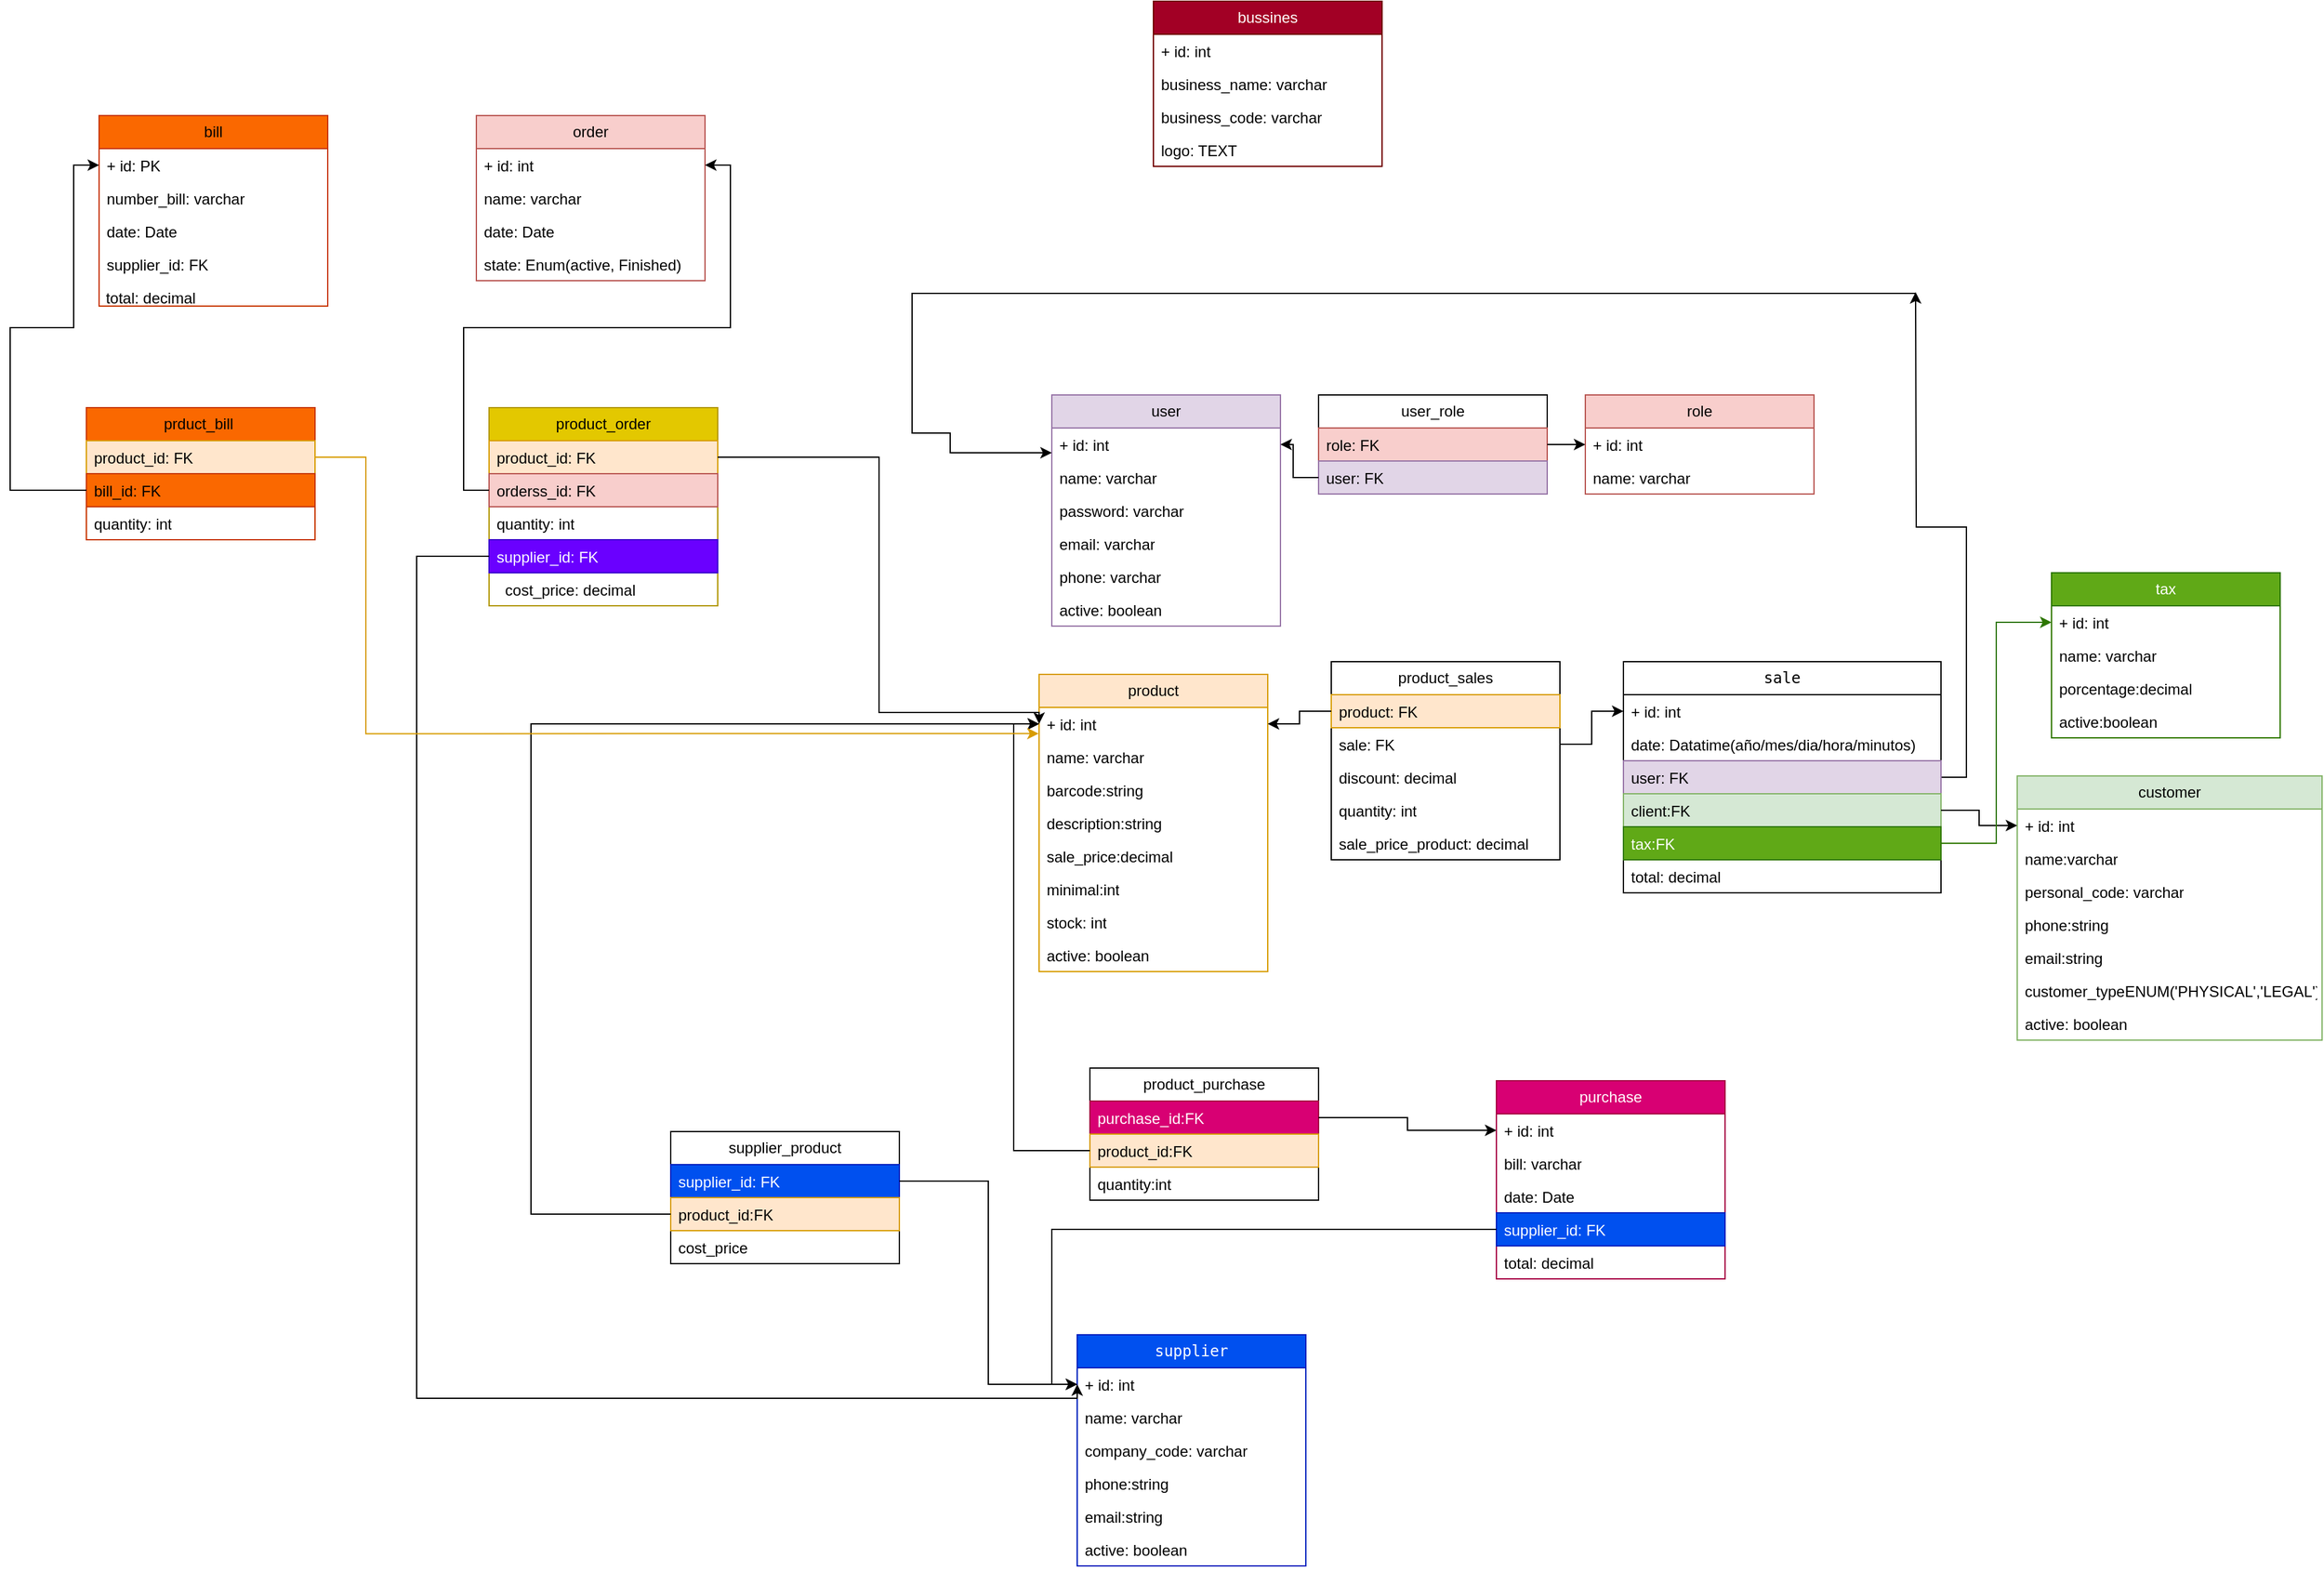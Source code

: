 <mxfile version="24.7.6">
  <diagram name="Página-1" id="RLH8cvVyCooCQdCHgPYj">
    <mxGraphModel dx="1697" dy="1590" grid="1" gridSize="10" guides="1" tooltips="1" connect="1" arrows="1" fold="1" page="1" pageScale="1" pageWidth="827" pageHeight="1169" math="0" shadow="0">
      <root>
        <mxCell id="0" />
        <mxCell id="1" parent="0" />
        <mxCell id="kxL5TpdzPQrsUaeQ99-A-4" value="user" style="swimlane;fontStyle=0;childLayout=stackLayout;horizontal=1;startSize=26;fillColor=#e1d5e7;horizontalStack=0;resizeParent=1;resizeParentMax=0;resizeLast=0;collapsible=1;marginBottom=0;whiteSpace=wrap;html=1;strokeColor=#9673a6;" parent="1" vertex="1">
          <mxGeometry x="40" y="90" width="180" height="182" as="geometry" />
        </mxCell>
        <mxCell id="kxL5TpdzPQrsUaeQ99-A-5" value="+ id: int" style="text;strokeColor=none;fillColor=none;align=left;verticalAlign=top;spacingLeft=4;spacingRight=4;overflow=hidden;rotatable=0;points=[[0,0.5],[1,0.5]];portConstraint=eastwest;whiteSpace=wrap;html=1;" parent="kxL5TpdzPQrsUaeQ99-A-4" vertex="1">
          <mxGeometry y="26" width="180" height="26" as="geometry" />
        </mxCell>
        <mxCell id="kxL5TpdzPQrsUaeQ99-A-6" value="name: varchar" style="text;strokeColor=none;fillColor=none;align=left;verticalAlign=top;spacingLeft=4;spacingRight=4;overflow=hidden;rotatable=0;points=[[0,0.5],[1,0.5]];portConstraint=eastwest;whiteSpace=wrap;html=1;" parent="kxL5TpdzPQrsUaeQ99-A-4" vertex="1">
          <mxGeometry y="52" width="180" height="26" as="geometry" />
        </mxCell>
        <mxCell id="kxL5TpdzPQrsUaeQ99-A-7" value="password: varchar" style="text;strokeColor=none;fillColor=none;align=left;verticalAlign=top;spacingLeft=4;spacingRight=4;overflow=hidden;rotatable=0;points=[[0,0.5],[1,0.5]];portConstraint=eastwest;whiteSpace=wrap;html=1;" parent="kxL5TpdzPQrsUaeQ99-A-4" vertex="1">
          <mxGeometry y="78" width="180" height="26" as="geometry" />
        </mxCell>
        <mxCell id="kxL5TpdzPQrsUaeQ99-A-22" value="email: varchar" style="text;strokeColor=none;fillColor=none;align=left;verticalAlign=top;spacingLeft=4;spacingRight=4;overflow=hidden;rotatable=0;points=[[0,0.5],[1,0.5]];portConstraint=eastwest;whiteSpace=wrap;html=1;" parent="kxL5TpdzPQrsUaeQ99-A-4" vertex="1">
          <mxGeometry y="104" width="180" height="26" as="geometry" />
        </mxCell>
        <mxCell id="kxL5TpdzPQrsUaeQ99-A-23" value="phone: varchar" style="text;strokeColor=none;fillColor=none;align=left;verticalAlign=top;spacingLeft=4;spacingRight=4;overflow=hidden;rotatable=0;points=[[0,0.5],[1,0.5]];portConstraint=eastwest;whiteSpace=wrap;html=1;" parent="kxL5TpdzPQrsUaeQ99-A-4" vertex="1">
          <mxGeometry y="130" width="180" height="26" as="geometry" />
        </mxCell>
        <mxCell id="kxL5TpdzPQrsUaeQ99-A-49" value="active: boolean" style="text;strokeColor=none;fillColor=none;align=left;verticalAlign=top;spacingLeft=4;spacingRight=4;overflow=hidden;rotatable=0;points=[[0,0.5],[1,0.5]];portConstraint=eastwest;whiteSpace=wrap;html=1;" parent="kxL5TpdzPQrsUaeQ99-A-4" vertex="1">
          <mxGeometry y="156" width="180" height="26" as="geometry" />
        </mxCell>
        <mxCell id="kxL5TpdzPQrsUaeQ99-A-9" value="role" style="swimlane;fontStyle=0;childLayout=stackLayout;horizontal=1;startSize=26;fillColor=#f8cecc;horizontalStack=0;resizeParent=1;resizeParentMax=0;resizeLast=0;collapsible=1;marginBottom=0;whiteSpace=wrap;html=1;strokeColor=#b85450;" parent="1" vertex="1">
          <mxGeometry x="460" y="90" width="180" height="78" as="geometry" />
        </mxCell>
        <mxCell id="kxL5TpdzPQrsUaeQ99-A-10" value="+ id: int" style="text;strokeColor=none;fillColor=none;align=left;verticalAlign=top;spacingLeft=4;spacingRight=4;overflow=hidden;rotatable=0;points=[[0,0.5],[1,0.5]];portConstraint=eastwest;whiteSpace=wrap;html=1;" parent="kxL5TpdzPQrsUaeQ99-A-9" vertex="1">
          <mxGeometry y="26" width="180" height="26" as="geometry" />
        </mxCell>
        <mxCell id="kxL5TpdzPQrsUaeQ99-A-11" value="name: varchar" style="text;strokeColor=none;fillColor=none;align=left;verticalAlign=top;spacingLeft=4;spacingRight=4;overflow=hidden;rotatable=0;points=[[0,0.5],[1,0.5]];portConstraint=eastwest;whiteSpace=wrap;html=1;" parent="kxL5TpdzPQrsUaeQ99-A-9" vertex="1">
          <mxGeometry y="52" width="180" height="26" as="geometry" />
        </mxCell>
        <mxCell id="kxL5TpdzPQrsUaeQ99-A-14" value="user_role" style="swimlane;fontStyle=0;childLayout=stackLayout;horizontal=1;startSize=26;fillColor=none;horizontalStack=0;resizeParent=1;resizeParentMax=0;resizeLast=0;collapsible=1;marginBottom=0;whiteSpace=wrap;html=1;" parent="1" vertex="1">
          <mxGeometry x="250" y="90" width="180" height="78" as="geometry" />
        </mxCell>
        <mxCell id="kxL5TpdzPQrsUaeQ99-A-17" value="role: FK" style="text;strokeColor=#b85450;fillColor=#f8cecc;align=left;verticalAlign=top;spacingLeft=4;spacingRight=4;overflow=hidden;rotatable=0;points=[[0,0.5],[1,0.5]];portConstraint=eastwest;whiteSpace=wrap;html=1;" parent="kxL5TpdzPQrsUaeQ99-A-14" vertex="1">
          <mxGeometry y="26" width="180" height="26" as="geometry" />
        </mxCell>
        <mxCell id="kxL5TpdzPQrsUaeQ99-A-16" value="user: FK" style="text;strokeColor=#9673a6;fillColor=#e1d5e7;align=left;verticalAlign=top;spacingLeft=4;spacingRight=4;overflow=hidden;rotatable=0;points=[[0,0.5],[1,0.5]];portConstraint=eastwest;whiteSpace=wrap;html=1;" parent="kxL5TpdzPQrsUaeQ99-A-14" vertex="1">
          <mxGeometry y="52" width="180" height="26" as="geometry" />
        </mxCell>
        <mxCell id="kxL5TpdzPQrsUaeQ99-A-20" style="edgeStyle=orthogonalEdgeStyle;rounded=0;orthogonalLoop=1;jettySize=auto;html=1;exitX=1;exitY=0.5;exitDx=0;exitDy=0;" parent="1" source="kxL5TpdzPQrsUaeQ99-A-17" target="kxL5TpdzPQrsUaeQ99-A-10" edge="1">
          <mxGeometry relative="1" as="geometry" />
        </mxCell>
        <mxCell id="kxL5TpdzPQrsUaeQ99-A-21" style="edgeStyle=orthogonalEdgeStyle;rounded=0;orthogonalLoop=1;jettySize=auto;html=1;entryX=1;entryY=0.5;entryDx=0;entryDy=0;" parent="1" source="kxL5TpdzPQrsUaeQ99-A-16" target="kxL5TpdzPQrsUaeQ99-A-5" edge="1">
          <mxGeometry relative="1" as="geometry" />
        </mxCell>
        <mxCell id="kxL5TpdzPQrsUaeQ99-A-24" value="product" style="swimlane;fontStyle=0;childLayout=stackLayout;horizontal=1;startSize=26;fillColor=#ffe6cc;horizontalStack=0;resizeParent=1;resizeParentMax=0;resizeLast=0;collapsible=1;marginBottom=0;whiteSpace=wrap;html=1;strokeColor=#d79b00;" parent="1" vertex="1">
          <mxGeometry x="30" y="310" width="180" height="234" as="geometry" />
        </mxCell>
        <mxCell id="kxL5TpdzPQrsUaeQ99-A-25" value="+ id: int" style="text;strokeColor=none;fillColor=none;align=left;verticalAlign=top;spacingLeft=4;spacingRight=4;overflow=hidden;rotatable=0;points=[[0,0.5],[1,0.5]];portConstraint=eastwest;whiteSpace=wrap;html=1;" parent="kxL5TpdzPQrsUaeQ99-A-24" vertex="1">
          <mxGeometry y="26" width="180" height="26" as="geometry" />
        </mxCell>
        <mxCell id="kxL5TpdzPQrsUaeQ99-A-26" value="name: varchar" style="text;strokeColor=none;fillColor=none;align=left;verticalAlign=top;spacingLeft=4;spacingRight=4;overflow=hidden;rotatable=0;points=[[0,0.5],[1,0.5]];portConstraint=eastwest;whiteSpace=wrap;html=1;" parent="kxL5TpdzPQrsUaeQ99-A-24" vertex="1">
          <mxGeometry y="52" width="180" height="26" as="geometry" />
        </mxCell>
        <mxCell id="kxL5TpdzPQrsUaeQ99-A-44" value="barcode:string" style="text;strokeColor=none;fillColor=none;align=left;verticalAlign=top;spacingLeft=4;spacingRight=4;overflow=hidden;rotatable=0;points=[[0,0.5],[1,0.5]];portConstraint=eastwest;whiteSpace=wrap;html=1;" parent="kxL5TpdzPQrsUaeQ99-A-24" vertex="1">
          <mxGeometry y="78" width="180" height="26" as="geometry" />
        </mxCell>
        <mxCell id="kxL5TpdzPQrsUaeQ99-A-45" value="description:string" style="text;strokeColor=none;fillColor=none;align=left;verticalAlign=top;spacingLeft=4;spacingRight=4;overflow=hidden;rotatable=0;points=[[0,0.5],[1,0.5]];portConstraint=eastwest;whiteSpace=wrap;html=1;" parent="kxL5TpdzPQrsUaeQ99-A-24" vertex="1">
          <mxGeometry y="104" width="180" height="26" as="geometry" />
        </mxCell>
        <mxCell id="kxL5TpdzPQrsUaeQ99-A-47" value="sale_price:decimal" style="text;strokeColor=none;fillColor=none;align=left;verticalAlign=top;spacingLeft=4;spacingRight=4;overflow=hidden;rotatable=0;points=[[0,0.5],[1,0.5]];portConstraint=eastwest;whiteSpace=wrap;html=1;" parent="kxL5TpdzPQrsUaeQ99-A-24" vertex="1">
          <mxGeometry y="130" width="180" height="26" as="geometry" />
        </mxCell>
        <mxCell id="kxL5TpdzPQrsUaeQ99-A-46" value="minimal:int" style="text;strokeColor=none;fillColor=none;align=left;verticalAlign=top;spacingLeft=4;spacingRight=4;overflow=hidden;rotatable=0;points=[[0,0.5],[1,0.5]];portConstraint=eastwest;whiteSpace=wrap;html=1;" parent="kxL5TpdzPQrsUaeQ99-A-24" vertex="1">
          <mxGeometry y="156" width="180" height="26" as="geometry" />
        </mxCell>
        <mxCell id="kxL5TpdzPQrsUaeQ99-A-42" value="stock: int" style="text;strokeColor=none;fillColor=none;align=left;verticalAlign=top;spacingLeft=4;spacingRight=4;overflow=hidden;rotatable=0;points=[[0,0.5],[1,0.5]];portConstraint=eastwest;whiteSpace=wrap;html=1;" parent="kxL5TpdzPQrsUaeQ99-A-24" vertex="1">
          <mxGeometry y="182" width="180" height="26" as="geometry" />
        </mxCell>
        <mxCell id="kxL5TpdzPQrsUaeQ99-A-48" value="active: boolean" style="text;strokeColor=none;fillColor=none;align=left;verticalAlign=top;spacingLeft=4;spacingRight=4;overflow=hidden;rotatable=0;points=[[0,0.5],[1,0.5]];portConstraint=eastwest;whiteSpace=wrap;html=1;" parent="kxL5TpdzPQrsUaeQ99-A-24" vertex="1">
          <mxGeometry y="208" width="180" height="26" as="geometry" />
        </mxCell>
        <mxCell id="kxL5TpdzPQrsUaeQ99-A-30" value="&lt;pre dir=&quot;ltr&quot; data-ved=&quot;2ahUKEwiwzd3zsfCGAxUrq4QIHdkMD4EQ3ewLegQIChAT&quot; aria-label=&quot;Texto traducido&quot; style=&quot;text-align:left&quot; id=&quot;tw-target-text&quot; data-placeholder=&quot;Traducción&quot; class=&quot;tw-data-text tw-text-large tw-ta&quot;&gt;&lt;span lang=&quot;en&quot; class=&quot;Y2IQFc&quot;&gt;supplier&lt;/span&gt;&lt;/pre&gt;" style="swimlane;fontStyle=0;childLayout=stackLayout;horizontal=1;startSize=26;fillColor=#0050ef;horizontalStack=0;resizeParent=1;resizeParentMax=0;resizeLast=0;collapsible=1;marginBottom=0;whiteSpace=wrap;html=1;fontColor=#ffffff;strokeColor=#001DBC;" parent="1" vertex="1">
          <mxGeometry x="60" y="830" width="180" height="182" as="geometry" />
        </mxCell>
        <mxCell id="kxL5TpdzPQrsUaeQ99-A-31" value="+ id: int" style="text;strokeColor=none;fillColor=none;align=left;verticalAlign=top;spacingLeft=4;spacingRight=4;overflow=hidden;rotatable=0;points=[[0,0.5],[1,0.5]];portConstraint=eastwest;whiteSpace=wrap;html=1;" parent="kxL5TpdzPQrsUaeQ99-A-30" vertex="1">
          <mxGeometry y="26" width="180" height="26" as="geometry" />
        </mxCell>
        <mxCell id="kxL5TpdzPQrsUaeQ99-A-32" value="name: varchar" style="text;strokeColor=none;fillColor=none;align=left;verticalAlign=top;spacingLeft=4;spacingRight=4;overflow=hidden;rotatable=0;points=[[0,0.5],[1,0.5]];portConstraint=eastwest;whiteSpace=wrap;html=1;" parent="kxL5TpdzPQrsUaeQ99-A-30" vertex="1">
          <mxGeometry y="52" width="180" height="26" as="geometry" />
        </mxCell>
        <mxCell id="kxL5TpdzPQrsUaeQ99-A-71" value="company_code: varchar" style="text;strokeColor=none;fillColor=none;align=left;verticalAlign=top;spacingLeft=4;spacingRight=4;overflow=hidden;rotatable=0;points=[[0,0.5],[1,0.5]];portConstraint=eastwest;whiteSpace=wrap;html=1;" parent="kxL5TpdzPQrsUaeQ99-A-30" vertex="1">
          <mxGeometry y="78" width="180" height="26" as="geometry" />
        </mxCell>
        <mxCell id="JRkftsAPCC5cofQF5OjA-2" value="phone:string" style="text;strokeColor=none;fillColor=none;align=left;verticalAlign=top;spacingLeft=4;spacingRight=4;overflow=hidden;rotatable=0;points=[[0,0.5],[1,0.5]];portConstraint=eastwest;whiteSpace=wrap;html=1;" parent="kxL5TpdzPQrsUaeQ99-A-30" vertex="1">
          <mxGeometry y="104" width="180" height="26" as="geometry" />
        </mxCell>
        <mxCell id="JRkftsAPCC5cofQF5OjA-4" value="email:string" style="text;strokeColor=none;fillColor=none;align=left;verticalAlign=top;spacingLeft=4;spacingRight=4;overflow=hidden;rotatable=0;points=[[0,0.5],[1,0.5]];portConstraint=eastwest;whiteSpace=wrap;html=1;" parent="kxL5TpdzPQrsUaeQ99-A-30" vertex="1">
          <mxGeometry y="130" width="180" height="26" as="geometry" />
        </mxCell>
        <mxCell id="kxL5TpdzPQrsUaeQ99-A-72" value="active: boolean" style="text;strokeColor=none;fillColor=none;align=left;verticalAlign=top;spacingLeft=4;spacingRight=4;overflow=hidden;rotatable=0;points=[[0,0.5],[1,0.5]];portConstraint=eastwest;whiteSpace=wrap;html=1;" parent="kxL5TpdzPQrsUaeQ99-A-30" vertex="1">
          <mxGeometry y="156" width="180" height="26" as="geometry" />
        </mxCell>
        <mxCell id="kxL5TpdzPQrsUaeQ99-A-33" value="&lt;pre dir=&quot;ltr&quot; data-ved=&quot;2ahUKEwiwzd3zsfCGAxUrq4QIHdkMD4EQ3ewLegQIChAT&quot; aria-label=&quot;Texto traducido&quot; style=&quot;text-align:left&quot; id=&quot;tw-target-text&quot; data-placeholder=&quot;Traducción&quot; class=&quot;tw-data-text tw-text-large tw-ta&quot;&gt;&lt;span lang=&quot;en&quot; class=&quot;Y2IQFc&quot;&gt;sale&lt;/span&gt;&lt;/pre&gt;" style="swimlane;fontStyle=0;childLayout=stackLayout;horizontal=1;startSize=26;fillColor=none;horizontalStack=0;resizeParent=1;resizeParentMax=0;resizeLast=0;collapsible=1;marginBottom=0;whiteSpace=wrap;html=1;" parent="1" vertex="1">
          <mxGeometry x="490" y="300" width="250" height="182" as="geometry" />
        </mxCell>
        <mxCell id="kxL5TpdzPQrsUaeQ99-A-34" value="+ id: int" style="text;strokeColor=none;fillColor=none;align=left;verticalAlign=top;spacingLeft=4;spacingRight=4;overflow=hidden;rotatable=0;points=[[0,0.5],[1,0.5]];portConstraint=eastwest;whiteSpace=wrap;html=1;" parent="kxL5TpdzPQrsUaeQ99-A-33" vertex="1">
          <mxGeometry y="26" width="250" height="26" as="geometry" />
        </mxCell>
        <mxCell id="kxL5TpdzPQrsUaeQ99-A-35" value="date: Datatime(año/mes/dia/hora/minutos)" style="text;strokeColor=none;fillColor=none;align=left;verticalAlign=top;spacingLeft=4;spacingRight=4;overflow=hidden;rotatable=0;points=[[0,0.5],[1,0.5]];portConstraint=eastwest;whiteSpace=wrap;html=1;" parent="kxL5TpdzPQrsUaeQ99-A-33" vertex="1">
          <mxGeometry y="52" width="250" height="26" as="geometry" />
        </mxCell>
        <mxCell id="-v942vXVA8YjNraCv8eY-15" style="edgeStyle=orthogonalEdgeStyle;rounded=0;orthogonalLoop=1;jettySize=auto;html=1;" edge="1" parent="kxL5TpdzPQrsUaeQ99-A-33" source="kxL5TpdzPQrsUaeQ99-A-51">
          <mxGeometry relative="1" as="geometry">
            <mxPoint x="230" y="-291" as="targetPoint" />
          </mxGeometry>
        </mxCell>
        <mxCell id="kxL5TpdzPQrsUaeQ99-A-51" value="user: FK" style="text;strokeColor=#9673a6;fillColor=#e1d5e7;align=left;verticalAlign=top;spacingLeft=4;spacingRight=4;overflow=hidden;rotatable=0;points=[[0,0.5],[1,0.5]];portConstraint=eastwest;whiteSpace=wrap;html=1;" parent="kxL5TpdzPQrsUaeQ99-A-33" vertex="1">
          <mxGeometry y="78" width="250" height="26" as="geometry" />
        </mxCell>
        <mxCell id="kxL5TpdzPQrsUaeQ99-A-60" value="client:FK" style="text;strokeColor=#82b366;fillColor=#d5e8d4;align=left;verticalAlign=top;spacingLeft=4;spacingRight=4;overflow=hidden;rotatable=0;points=[[0,0.5],[1,0.5]];portConstraint=eastwest;whiteSpace=wrap;html=1;" parent="kxL5TpdzPQrsUaeQ99-A-33" vertex="1">
          <mxGeometry y="104" width="250" height="26" as="geometry" />
        </mxCell>
        <mxCell id="kxL5TpdzPQrsUaeQ99-A-69" value="tax:FK" style="text;strokeColor=#2D7600;fillColor=#60a917;align=left;verticalAlign=top;spacingLeft=4;spacingRight=4;overflow=hidden;rotatable=0;points=[[0,0.5],[1,0.5]];portConstraint=eastwest;whiteSpace=wrap;html=1;fontColor=#ffffff;" parent="kxL5TpdzPQrsUaeQ99-A-33" vertex="1">
          <mxGeometry y="130" width="250" height="26" as="geometry" />
        </mxCell>
        <mxCell id="kxL5TpdzPQrsUaeQ99-A-43" value="total: decimal" style="text;strokeColor=none;fillColor=none;align=left;verticalAlign=top;spacingLeft=4;spacingRight=4;overflow=hidden;rotatable=0;points=[[0,0.5],[1,0.5]];portConstraint=eastwest;whiteSpace=wrap;html=1;" parent="kxL5TpdzPQrsUaeQ99-A-33" vertex="1">
          <mxGeometry y="156" width="250" height="26" as="geometry" />
        </mxCell>
        <mxCell id="kxL5TpdzPQrsUaeQ99-A-36" value="product_sales" style="swimlane;fontStyle=0;childLayout=stackLayout;horizontal=1;startSize=26;fillColor=none;horizontalStack=0;resizeParent=1;resizeParentMax=0;resizeLast=0;collapsible=1;marginBottom=0;whiteSpace=wrap;html=1;" parent="1" vertex="1">
          <mxGeometry x="260" y="300" width="180" height="156" as="geometry" />
        </mxCell>
        <mxCell id="kxL5TpdzPQrsUaeQ99-A-37" value="product: FK" style="text;strokeColor=#d79b00;fillColor=#ffe6cc;align=left;verticalAlign=top;spacingLeft=4;spacingRight=4;overflow=hidden;rotatable=0;points=[[0,0.5],[1,0.5]];portConstraint=eastwest;whiteSpace=wrap;html=1;" parent="kxL5TpdzPQrsUaeQ99-A-36" vertex="1">
          <mxGeometry y="26" width="180" height="26" as="geometry" />
        </mxCell>
        <mxCell id="kxL5TpdzPQrsUaeQ99-A-38" value="sale: FK" style="text;strokeColor=none;fillColor=none;align=left;verticalAlign=top;spacingLeft=4;spacingRight=4;overflow=hidden;rotatable=0;points=[[0,0.5],[1,0.5]];portConstraint=eastwest;whiteSpace=wrap;html=1;" parent="kxL5TpdzPQrsUaeQ99-A-36" vertex="1">
          <mxGeometry y="52" width="180" height="26" as="geometry" />
        </mxCell>
        <mxCell id="kxL5TpdzPQrsUaeQ99-A-50" value="discount: decimal" style="text;strokeColor=none;fillColor=none;align=left;verticalAlign=top;spacingLeft=4;spacingRight=4;overflow=hidden;rotatable=0;points=[[0,0.5],[1,0.5]];portConstraint=eastwest;whiteSpace=wrap;html=1;" parent="kxL5TpdzPQrsUaeQ99-A-36" vertex="1">
          <mxGeometry y="78" width="180" height="26" as="geometry" />
        </mxCell>
        <mxCell id="kxL5TpdzPQrsUaeQ99-A-39" value="quantity: int" style="text;strokeColor=none;fillColor=none;align=left;verticalAlign=top;spacingLeft=4;spacingRight=4;overflow=hidden;rotatable=0;points=[[0,0.5],[1,0.5]];portConstraint=eastwest;whiteSpace=wrap;html=1;" parent="kxL5TpdzPQrsUaeQ99-A-36" vertex="1">
          <mxGeometry y="104" width="180" height="26" as="geometry" />
        </mxCell>
        <mxCell id="-v942vXVA8YjNraCv8eY-1" value="sale_price_product: decimal" style="text;strokeColor=none;fillColor=none;align=left;verticalAlign=top;spacingLeft=4;spacingRight=4;overflow=hidden;rotatable=0;points=[[0,0.5],[1,0.5]];portConstraint=eastwest;whiteSpace=wrap;html=1;" vertex="1" parent="kxL5TpdzPQrsUaeQ99-A-36">
          <mxGeometry y="130" width="180" height="26" as="geometry" />
        </mxCell>
        <mxCell id="kxL5TpdzPQrsUaeQ99-A-40" style="edgeStyle=orthogonalEdgeStyle;rounded=0;orthogonalLoop=1;jettySize=auto;html=1;entryX=0;entryY=0.5;entryDx=0;entryDy=0;" parent="1" source="kxL5TpdzPQrsUaeQ99-A-38" target="kxL5TpdzPQrsUaeQ99-A-34" edge="1">
          <mxGeometry relative="1" as="geometry" />
        </mxCell>
        <mxCell id="kxL5TpdzPQrsUaeQ99-A-41" style="edgeStyle=orthogonalEdgeStyle;rounded=0;orthogonalLoop=1;jettySize=auto;html=1;entryX=1;entryY=0.5;entryDx=0;entryDy=0;" parent="1" source="kxL5TpdzPQrsUaeQ99-A-37" target="kxL5TpdzPQrsUaeQ99-A-25" edge="1">
          <mxGeometry relative="1" as="geometry" />
        </mxCell>
        <mxCell id="kxL5TpdzPQrsUaeQ99-A-53" style="edgeStyle=orthogonalEdgeStyle;rounded=0;orthogonalLoop=1;jettySize=auto;html=1;entryX=0;entryY=0.25;entryDx=0;entryDy=0;" parent="1" target="kxL5TpdzPQrsUaeQ99-A-4" edge="1">
          <mxGeometry relative="1" as="geometry">
            <mxPoint x="-40" y="140" as="targetPoint" />
            <mxPoint x="720" y="10" as="sourcePoint" />
            <Array as="points">
              <mxPoint x="-70" y="10" />
              <mxPoint x="-70" y="120" />
              <mxPoint x="-40" y="120" />
              <mxPoint x="-40" y="136" />
            </Array>
          </mxGeometry>
        </mxCell>
        <mxCell id="kxL5TpdzPQrsUaeQ99-A-54" value="customer" style="swimlane;fontStyle=0;childLayout=stackLayout;horizontal=1;startSize=26;fillColor=#d5e8d4;horizontalStack=0;resizeParent=1;resizeParentMax=0;resizeLast=0;collapsible=1;marginBottom=0;whiteSpace=wrap;html=1;strokeColor=#82b366;" parent="1" vertex="1">
          <mxGeometry x="800" y="390" width="240" height="208" as="geometry" />
        </mxCell>
        <mxCell id="kxL5TpdzPQrsUaeQ99-A-55" value="+ id: int" style="text;strokeColor=none;fillColor=none;align=left;verticalAlign=top;spacingLeft=4;spacingRight=4;overflow=hidden;rotatable=0;points=[[0,0.5],[1,0.5]];portConstraint=eastwest;whiteSpace=wrap;html=1;" parent="kxL5TpdzPQrsUaeQ99-A-54" vertex="1">
          <mxGeometry y="26" width="240" height="26" as="geometry" />
        </mxCell>
        <mxCell id="kxL5TpdzPQrsUaeQ99-A-56" value="name:varchar" style="text;strokeColor=none;fillColor=none;align=left;verticalAlign=top;spacingLeft=4;spacingRight=4;overflow=hidden;rotatable=0;points=[[0,0.5],[1,0.5]];portConstraint=eastwest;whiteSpace=wrap;html=1;" parent="kxL5TpdzPQrsUaeQ99-A-54" vertex="1">
          <mxGeometry y="52" width="240" height="26" as="geometry" />
        </mxCell>
        <mxCell id="kxL5TpdzPQrsUaeQ99-A-59" value="personal_code: varchar" style="text;strokeColor=none;fillColor=none;align=left;verticalAlign=top;spacingLeft=4;spacingRight=4;overflow=hidden;rotatable=0;points=[[0,0.5],[1,0.5]];portConstraint=eastwest;whiteSpace=wrap;html=1;" parent="kxL5TpdzPQrsUaeQ99-A-54" vertex="1">
          <mxGeometry y="78" width="240" height="26" as="geometry" />
        </mxCell>
        <mxCell id="JRkftsAPCC5cofQF5OjA-1" value="phone:string" style="text;strokeColor=none;fillColor=none;align=left;verticalAlign=top;spacingLeft=4;spacingRight=4;overflow=hidden;rotatable=0;points=[[0,0.5],[1,0.5]];portConstraint=eastwest;whiteSpace=wrap;html=1;" parent="kxL5TpdzPQrsUaeQ99-A-54" vertex="1">
          <mxGeometry y="104" width="240" height="26" as="geometry" />
        </mxCell>
        <mxCell id="JRkftsAPCC5cofQF5OjA-3" value="email:string" style="text;strokeColor=none;fillColor=none;align=left;verticalAlign=top;spacingLeft=4;spacingRight=4;overflow=hidden;rotatable=0;points=[[0,0.5],[1,0.5]];portConstraint=eastwest;whiteSpace=wrap;html=1;" parent="kxL5TpdzPQrsUaeQ99-A-54" vertex="1">
          <mxGeometry y="130" width="240" height="26" as="geometry" />
        </mxCell>
        <mxCell id="kxL5TpdzPQrsUaeQ99-A-63" value="customer_typeENUM(&#39;PHYSICAL&#39;,&#39;LEGAL&#39;)" style="text;strokeColor=none;fillColor=none;align=left;verticalAlign=top;spacingLeft=4;spacingRight=4;overflow=hidden;rotatable=0;points=[[0,0.5],[1,0.5]];portConstraint=eastwest;whiteSpace=wrap;html=1;" parent="kxL5TpdzPQrsUaeQ99-A-54" vertex="1">
          <mxGeometry y="156" width="240" height="26" as="geometry" />
        </mxCell>
        <mxCell id="kxL5TpdzPQrsUaeQ99-A-62" value="active: boolean" style="text;strokeColor=none;fillColor=none;align=left;verticalAlign=top;spacingLeft=4;spacingRight=4;overflow=hidden;rotatable=0;points=[[0,0.5],[1,0.5]];portConstraint=eastwest;whiteSpace=wrap;html=1;" parent="kxL5TpdzPQrsUaeQ99-A-54" vertex="1">
          <mxGeometry y="182" width="240" height="26" as="geometry" />
        </mxCell>
        <mxCell id="kxL5TpdzPQrsUaeQ99-A-61" style="edgeStyle=orthogonalEdgeStyle;rounded=0;orthogonalLoop=1;jettySize=auto;html=1;" parent="1" source="kxL5TpdzPQrsUaeQ99-A-60" target="kxL5TpdzPQrsUaeQ99-A-55" edge="1">
          <mxGeometry relative="1" as="geometry" />
        </mxCell>
        <mxCell id="kxL5TpdzPQrsUaeQ99-A-64" value="tax" style="swimlane;fontStyle=0;childLayout=stackLayout;horizontal=1;startSize=26;fillColor=#60a917;horizontalStack=0;resizeParent=1;resizeParentMax=0;resizeLast=0;collapsible=1;marginBottom=0;whiteSpace=wrap;html=1;fontColor=#ffffff;strokeColor=#2D7600;" parent="1" vertex="1">
          <mxGeometry x="827" y="230" width="180" height="130" as="geometry" />
        </mxCell>
        <mxCell id="kxL5TpdzPQrsUaeQ99-A-65" value="+ id: int" style="text;strokeColor=none;fillColor=none;align=left;verticalAlign=top;spacingLeft=4;spacingRight=4;overflow=hidden;rotatable=0;points=[[0,0.5],[1,0.5]];portConstraint=eastwest;whiteSpace=wrap;html=1;" parent="kxL5TpdzPQrsUaeQ99-A-64" vertex="1">
          <mxGeometry y="26" width="180" height="26" as="geometry" />
        </mxCell>
        <mxCell id="kxL5TpdzPQrsUaeQ99-A-66" value="name: varchar" style="text;strokeColor=none;fillColor=none;align=left;verticalAlign=top;spacingLeft=4;spacingRight=4;overflow=hidden;rotatable=0;points=[[0,0.5],[1,0.5]];portConstraint=eastwest;whiteSpace=wrap;html=1;" parent="kxL5TpdzPQrsUaeQ99-A-64" vertex="1">
          <mxGeometry y="52" width="180" height="26" as="geometry" />
        </mxCell>
        <mxCell id="kxL5TpdzPQrsUaeQ99-A-67" value="porcentage:decimal" style="text;strokeColor=none;fillColor=none;align=left;verticalAlign=top;spacingLeft=4;spacingRight=4;overflow=hidden;rotatable=0;points=[[0,0.5],[1,0.5]];portConstraint=eastwest;whiteSpace=wrap;html=1;" parent="kxL5TpdzPQrsUaeQ99-A-64" vertex="1">
          <mxGeometry y="78" width="180" height="26" as="geometry" />
        </mxCell>
        <mxCell id="kxL5TpdzPQrsUaeQ99-A-68" value="active:boolean" style="text;strokeColor=none;fillColor=none;align=left;verticalAlign=top;spacingLeft=4;spacingRight=4;overflow=hidden;rotatable=0;points=[[0,0.5],[1,0.5]];portConstraint=eastwest;whiteSpace=wrap;html=1;" parent="kxL5TpdzPQrsUaeQ99-A-64" vertex="1">
          <mxGeometry y="104" width="180" height="26" as="geometry" />
        </mxCell>
        <mxCell id="kxL5TpdzPQrsUaeQ99-A-70" style="edgeStyle=orthogonalEdgeStyle;rounded=0;orthogonalLoop=1;jettySize=auto;html=1;entryX=0;entryY=0.5;entryDx=0;entryDy=0;fillColor=#60a917;strokeColor=#2D7600;" parent="1" source="kxL5TpdzPQrsUaeQ99-A-69" target="kxL5TpdzPQrsUaeQ99-A-65" edge="1">
          <mxGeometry relative="1" as="geometry" />
        </mxCell>
        <mxCell id="kxL5TpdzPQrsUaeQ99-A-73" value="purchase" style="swimlane;fontStyle=0;childLayout=stackLayout;horizontal=1;startSize=26;horizontalStack=0;resizeParent=1;resizeParentMax=0;resizeLast=0;collapsible=1;marginBottom=0;whiteSpace=wrap;html=1;fillColor=#d80073;fontColor=#ffffff;strokeColor=#A50040;" parent="1" vertex="1">
          <mxGeometry x="390" y="630" width="180" height="156" as="geometry" />
        </mxCell>
        <mxCell id="kxL5TpdzPQrsUaeQ99-A-74" value="+ id: int" style="text;strokeColor=none;fillColor=none;align=left;verticalAlign=top;spacingLeft=4;spacingRight=4;overflow=hidden;rotatable=0;points=[[0,0.5],[1,0.5]];portConstraint=eastwest;whiteSpace=wrap;html=1;" parent="kxL5TpdzPQrsUaeQ99-A-73" vertex="1">
          <mxGeometry y="26" width="180" height="26" as="geometry" />
        </mxCell>
        <mxCell id="kxL5TpdzPQrsUaeQ99-A-75" value="bill: varchar" style="text;strokeColor=none;fillColor=none;align=left;verticalAlign=top;spacingLeft=4;spacingRight=4;overflow=hidden;rotatable=0;points=[[0,0.5],[1,0.5]];portConstraint=eastwest;whiteSpace=wrap;html=1;" parent="kxL5TpdzPQrsUaeQ99-A-73" vertex="1">
          <mxGeometry y="52" width="180" height="26" as="geometry" />
        </mxCell>
        <mxCell id="kxL5TpdzPQrsUaeQ99-A-76" value="date: Date" style="text;strokeColor=none;fillColor=none;align=left;verticalAlign=top;spacingLeft=4;spacingRight=4;overflow=hidden;rotatable=0;points=[[0,0.5],[1,0.5]];portConstraint=eastwest;whiteSpace=wrap;html=1;" parent="kxL5TpdzPQrsUaeQ99-A-73" vertex="1">
          <mxGeometry y="78" width="180" height="26" as="geometry" />
        </mxCell>
        <mxCell id="kxL5TpdzPQrsUaeQ99-A-77" value="supplier_id: FK" style="text;strokeColor=#001DBC;fillColor=#0050ef;align=left;verticalAlign=top;spacingLeft=4;spacingRight=4;overflow=hidden;rotatable=0;points=[[0,0.5],[1,0.5]];portConstraint=eastwest;whiteSpace=wrap;html=1;fontColor=#ffffff;" parent="kxL5TpdzPQrsUaeQ99-A-73" vertex="1">
          <mxGeometry y="104" width="180" height="26" as="geometry" />
        </mxCell>
        <mxCell id="kxL5TpdzPQrsUaeQ99-A-79" value="total: decimal" style="text;strokeColor=none;fillColor=none;align=left;verticalAlign=top;spacingLeft=4;spacingRight=4;overflow=hidden;rotatable=0;points=[[0,0.5],[1,0.5]];portConstraint=eastwest;whiteSpace=wrap;html=1;" parent="kxL5TpdzPQrsUaeQ99-A-73" vertex="1">
          <mxGeometry y="130" width="180" height="26" as="geometry" />
        </mxCell>
        <mxCell id="kxL5TpdzPQrsUaeQ99-A-78" style="edgeStyle=orthogonalEdgeStyle;rounded=0;orthogonalLoop=1;jettySize=auto;html=1;entryX=0;entryY=0.5;entryDx=0;entryDy=0;" parent="1" source="kxL5TpdzPQrsUaeQ99-A-77" target="kxL5TpdzPQrsUaeQ99-A-31" edge="1">
          <mxGeometry relative="1" as="geometry" />
        </mxCell>
        <mxCell id="kxL5TpdzPQrsUaeQ99-A-80" value="product_purchase" style="swimlane;fontStyle=0;childLayout=stackLayout;horizontal=1;startSize=26;horizontalStack=0;resizeParent=1;resizeParentMax=0;resizeLast=0;collapsible=1;marginBottom=0;whiteSpace=wrap;html=1;" parent="1" vertex="1">
          <mxGeometry x="70" y="620" width="180" height="104" as="geometry" />
        </mxCell>
        <mxCell id="kxL5TpdzPQrsUaeQ99-A-81" value="purchase_id:FK" style="text;strokeColor=#A50040;fillColor=#d80073;align=left;verticalAlign=top;spacingLeft=4;spacingRight=4;overflow=hidden;rotatable=0;points=[[0,0.5],[1,0.5]];portConstraint=eastwest;whiteSpace=wrap;html=1;fontColor=#ffffff;" parent="kxL5TpdzPQrsUaeQ99-A-80" vertex="1">
          <mxGeometry y="26" width="180" height="26" as="geometry" />
        </mxCell>
        <mxCell id="kxL5TpdzPQrsUaeQ99-A-82" value="product_id:FK" style="text;strokeColor=#d79b00;fillColor=#ffe6cc;align=left;verticalAlign=top;spacingLeft=4;spacingRight=4;overflow=hidden;rotatable=0;points=[[0,0.5],[1,0.5]];portConstraint=eastwest;whiteSpace=wrap;html=1;" parent="kxL5TpdzPQrsUaeQ99-A-80" vertex="1">
          <mxGeometry y="52" width="180" height="26" as="geometry" />
        </mxCell>
        <mxCell id="kxL5TpdzPQrsUaeQ99-A-83" value="quantity:int" style="text;strokeColor=none;fillColor=none;align=left;verticalAlign=top;spacingLeft=4;spacingRight=4;overflow=hidden;rotatable=0;points=[[0,0.5],[1,0.5]];portConstraint=eastwest;whiteSpace=wrap;html=1;" parent="kxL5TpdzPQrsUaeQ99-A-80" vertex="1">
          <mxGeometry y="78" width="180" height="26" as="geometry" />
        </mxCell>
        <mxCell id="kxL5TpdzPQrsUaeQ99-A-86" style="edgeStyle=orthogonalEdgeStyle;rounded=0;orthogonalLoop=1;jettySize=auto;html=1;entryX=0;entryY=0.5;entryDx=0;entryDy=0;" parent="1" source="kxL5TpdzPQrsUaeQ99-A-81" target="kxL5TpdzPQrsUaeQ99-A-74" edge="1">
          <mxGeometry relative="1" as="geometry" />
        </mxCell>
        <mxCell id="kxL5TpdzPQrsUaeQ99-A-87" style="edgeStyle=orthogonalEdgeStyle;rounded=0;orthogonalLoop=1;jettySize=auto;html=1;entryX=0;entryY=0.5;entryDx=0;entryDy=0;" parent="1" source="kxL5TpdzPQrsUaeQ99-A-82" target="kxL5TpdzPQrsUaeQ99-A-25" edge="1">
          <mxGeometry relative="1" as="geometry" />
        </mxCell>
        <mxCell id="-v942vXVA8YjNraCv8eY-2" value="supplier_product" style="swimlane;fontStyle=0;childLayout=stackLayout;horizontal=1;startSize=26;horizontalStack=0;resizeParent=1;resizeParentMax=0;resizeLast=0;collapsible=1;marginBottom=0;whiteSpace=wrap;html=1;" vertex="1" parent="1">
          <mxGeometry x="-260" y="670" width="180" height="104" as="geometry" />
        </mxCell>
        <mxCell id="-v942vXVA8YjNraCv8eY-3" value="supplier_id: FK" style="text;strokeColor=#001DBC;fillColor=#0050ef;align=left;verticalAlign=top;spacingLeft=4;spacingRight=4;overflow=hidden;rotatable=0;points=[[0,0.5],[1,0.5]];portConstraint=eastwest;whiteSpace=wrap;html=1;fontColor=#ffffff;" vertex="1" parent="-v942vXVA8YjNraCv8eY-2">
          <mxGeometry y="26" width="180" height="26" as="geometry" />
        </mxCell>
        <mxCell id="-v942vXVA8YjNraCv8eY-4" value="product_id:FK" style="text;strokeColor=#d79b00;fillColor=#ffe6cc;align=left;verticalAlign=top;spacingLeft=4;spacingRight=4;overflow=hidden;rotatable=0;points=[[0,0.5],[1,0.5]];portConstraint=eastwest;whiteSpace=wrap;html=1;" vertex="1" parent="-v942vXVA8YjNraCv8eY-2">
          <mxGeometry y="52" width="180" height="26" as="geometry" />
        </mxCell>
        <mxCell id="-v942vXVA8YjNraCv8eY-5" value="cost_price" style="text;strokeColor=none;fillColor=none;align=left;verticalAlign=top;spacingLeft=4;spacingRight=4;overflow=hidden;rotatable=0;points=[[0,0.5],[1,0.5]];portConstraint=eastwest;whiteSpace=wrap;html=1;" vertex="1" parent="-v942vXVA8YjNraCv8eY-2">
          <mxGeometry y="78" width="180" height="26" as="geometry" />
        </mxCell>
        <mxCell id="-v942vXVA8YjNraCv8eY-6" style="edgeStyle=orthogonalEdgeStyle;rounded=0;orthogonalLoop=1;jettySize=auto;html=1;entryX=0;entryY=0.5;entryDx=0;entryDy=0;" edge="1" parent="1" source="-v942vXVA8YjNraCv8eY-4" target="kxL5TpdzPQrsUaeQ99-A-25">
          <mxGeometry relative="1" as="geometry">
            <Array as="points">
              <mxPoint x="-370" y="735" />
              <mxPoint x="-370" y="349" />
            </Array>
          </mxGeometry>
        </mxCell>
        <mxCell id="-v942vXVA8YjNraCv8eY-7" style="edgeStyle=orthogonalEdgeStyle;rounded=0;orthogonalLoop=1;jettySize=auto;html=1;entryX=0;entryY=0.5;entryDx=0;entryDy=0;" edge="1" parent="1" source="-v942vXVA8YjNraCv8eY-3" target="kxL5TpdzPQrsUaeQ99-A-31">
          <mxGeometry relative="1" as="geometry" />
        </mxCell>
        <mxCell id="-v942vXVA8YjNraCv8eY-8" value="bussines" style="swimlane;fontStyle=0;childLayout=stackLayout;horizontal=1;startSize=26;fillColor=#a20025;horizontalStack=0;resizeParent=1;resizeParentMax=0;resizeLast=0;collapsible=1;marginBottom=0;whiteSpace=wrap;html=1;strokeColor=#6F0000;fontColor=#ffffff;" vertex="1" parent="1">
          <mxGeometry x="120" y="-220" width="180" height="130" as="geometry" />
        </mxCell>
        <mxCell id="-v942vXVA8YjNraCv8eY-9" value="+ id: int" style="text;strokeColor=none;fillColor=none;align=left;verticalAlign=top;spacingLeft=4;spacingRight=4;overflow=hidden;rotatable=0;points=[[0,0.5],[1,0.5]];portConstraint=eastwest;whiteSpace=wrap;html=1;" vertex="1" parent="-v942vXVA8YjNraCv8eY-8">
          <mxGeometry y="26" width="180" height="26" as="geometry" />
        </mxCell>
        <mxCell id="-v942vXVA8YjNraCv8eY-10" value="business_name: varchar" style="text;strokeColor=none;fillColor=none;align=left;verticalAlign=top;spacingLeft=4;spacingRight=4;overflow=hidden;rotatable=0;points=[[0,0.5],[1,0.5]];portConstraint=eastwest;whiteSpace=wrap;html=1;" vertex="1" parent="-v942vXVA8YjNraCv8eY-8">
          <mxGeometry y="52" width="180" height="26" as="geometry" />
        </mxCell>
        <mxCell id="-v942vXVA8YjNraCv8eY-11" value="business_code: varchar" style="text;strokeColor=none;fillColor=none;align=left;verticalAlign=top;spacingLeft=4;spacingRight=4;overflow=hidden;rotatable=0;points=[[0,0.5],[1,0.5]];portConstraint=eastwest;whiteSpace=wrap;html=1;" vertex="1" parent="-v942vXVA8YjNraCv8eY-8">
          <mxGeometry y="78" width="180" height="26" as="geometry" />
        </mxCell>
        <mxCell id="-v942vXVA8YjNraCv8eY-12" value="logo: TEXT" style="text;strokeColor=none;fillColor=none;align=left;verticalAlign=top;spacingLeft=4;spacingRight=4;overflow=hidden;rotatable=0;points=[[0,0.5],[1,0.5]];portConstraint=eastwest;whiteSpace=wrap;html=1;" vertex="1" parent="-v942vXVA8YjNraCv8eY-8">
          <mxGeometry y="104" width="180" height="26" as="geometry" />
        </mxCell>
        <mxCell id="-v942vXVA8YjNraCv8eY-16" value="order" style="swimlane;fontStyle=0;childLayout=stackLayout;horizontal=1;startSize=26;fillColor=#f8cecc;horizontalStack=0;resizeParent=1;resizeParentMax=0;resizeLast=0;collapsible=1;marginBottom=0;whiteSpace=wrap;html=1;strokeColor=#b85450;" vertex="1" parent="1">
          <mxGeometry x="-413" y="-130" width="180" height="130" as="geometry" />
        </mxCell>
        <mxCell id="-v942vXVA8YjNraCv8eY-17" value="+ id: int" style="text;strokeColor=none;fillColor=none;align=left;verticalAlign=top;spacingLeft=4;spacingRight=4;overflow=hidden;rotatable=0;points=[[0,0.5],[1,0.5]];portConstraint=eastwest;whiteSpace=wrap;html=1;" vertex="1" parent="-v942vXVA8YjNraCv8eY-16">
          <mxGeometry y="26" width="180" height="26" as="geometry" />
        </mxCell>
        <mxCell id="-v942vXVA8YjNraCv8eY-18" value="name: varchar" style="text;strokeColor=none;fillColor=none;align=left;verticalAlign=top;spacingLeft=4;spacingRight=4;overflow=hidden;rotatable=0;points=[[0,0.5],[1,0.5]];portConstraint=eastwest;whiteSpace=wrap;html=1;" vertex="1" parent="-v942vXVA8YjNraCv8eY-16">
          <mxGeometry y="52" width="180" height="26" as="geometry" />
        </mxCell>
        <mxCell id="-v942vXVA8YjNraCv8eY-19" value="date: Date" style="text;strokeColor=none;fillColor=none;align=left;verticalAlign=top;spacingLeft=4;spacingRight=4;overflow=hidden;rotatable=0;points=[[0,0.5],[1,0.5]];portConstraint=eastwest;whiteSpace=wrap;html=1;" vertex="1" parent="-v942vXVA8YjNraCv8eY-16">
          <mxGeometry y="78" width="180" height="26" as="geometry" />
        </mxCell>
        <mxCell id="-v942vXVA8YjNraCv8eY-20" value="state: Enum(active, Finished)" style="text;strokeColor=none;fillColor=none;align=left;verticalAlign=top;spacingLeft=4;spacingRight=4;overflow=hidden;rotatable=0;points=[[0,0.5],[1,0.5]];portConstraint=eastwest;whiteSpace=wrap;html=1;" vertex="1" parent="-v942vXVA8YjNraCv8eY-16">
          <mxGeometry y="104" width="180" height="26" as="geometry" />
        </mxCell>
        <mxCell id="-v942vXVA8YjNraCv8eY-23" value="product_order" style="swimlane;fontStyle=0;childLayout=stackLayout;horizontal=1;startSize=26;fillColor=#e3c800;horizontalStack=0;resizeParent=1;resizeParentMax=0;resizeLast=0;collapsible=1;marginBottom=0;whiteSpace=wrap;html=1;strokeColor=#B09500;fontColor=#000000;" vertex="1" parent="1">
          <mxGeometry x="-403" y="100" width="180" height="156" as="geometry" />
        </mxCell>
        <mxCell id="-v942vXVA8YjNraCv8eY-24" value="product_id: FK" style="text;strokeColor=#d79b00;fillColor=#ffe6cc;align=left;verticalAlign=top;spacingLeft=4;spacingRight=4;overflow=hidden;rotatable=0;points=[[0,0.5],[1,0.5]];portConstraint=eastwest;whiteSpace=wrap;html=1;" vertex="1" parent="-v942vXVA8YjNraCv8eY-23">
          <mxGeometry y="26" width="180" height="26" as="geometry" />
        </mxCell>
        <mxCell id="-v942vXVA8YjNraCv8eY-25" value="orderss_id: FK" style="text;strokeColor=#b85450;fillColor=#f8cecc;align=left;verticalAlign=top;spacingLeft=4;spacingRight=4;overflow=hidden;rotatable=0;points=[[0,0.5],[1,0.5]];portConstraint=eastwest;whiteSpace=wrap;html=1;" vertex="1" parent="-v942vXVA8YjNraCv8eY-23">
          <mxGeometry y="52" width="180" height="26" as="geometry" />
        </mxCell>
        <mxCell id="-v942vXVA8YjNraCv8eY-26" value="quantity: int" style="text;strokeColor=none;fillColor=none;align=left;verticalAlign=top;spacingLeft=4;spacingRight=4;overflow=hidden;rotatable=0;points=[[0,0.5],[1,0.5]];portConstraint=eastwest;whiteSpace=wrap;html=1;" vertex="1" parent="-v942vXVA8YjNraCv8eY-23">
          <mxGeometry y="78" width="180" height="26" as="geometry" />
        </mxCell>
        <mxCell id="-v942vXVA8YjNraCv8eY-27" value="supplier_id: FK" style="text;strokeColor=#3700CC;fillColor=#6a00ff;align=left;verticalAlign=top;spacingLeft=4;spacingRight=4;overflow=hidden;rotatable=0;points=[[0,0.5],[1,0.5]];portConstraint=eastwest;whiteSpace=wrap;html=1;fontColor=#ffffff;" vertex="1" parent="-v942vXVA8YjNraCv8eY-23">
          <mxGeometry y="104" width="180" height="26" as="geometry" />
        </mxCell>
        <mxCell id="-v942vXVA8YjNraCv8eY-29" value="&amp;nbsp; cost_price: decimal" style="text;strokeColor=none;fillColor=none;align=left;verticalAlign=top;spacingLeft=4;spacingRight=4;overflow=hidden;rotatable=0;points=[[0,0.5],[1,0.5]];portConstraint=eastwest;whiteSpace=wrap;html=1;" vertex="1" parent="-v942vXVA8YjNraCv8eY-23">
          <mxGeometry y="130" width="180" height="26" as="geometry" />
        </mxCell>
        <mxCell id="-v942vXVA8YjNraCv8eY-30" style="edgeStyle=orthogonalEdgeStyle;rounded=0;orthogonalLoop=1;jettySize=auto;html=1;entryX=0;entryY=0.5;entryDx=0;entryDy=0;" edge="1" parent="1" source="-v942vXVA8YjNraCv8eY-24" target="kxL5TpdzPQrsUaeQ99-A-25">
          <mxGeometry relative="1" as="geometry">
            <Array as="points">
              <mxPoint x="-96" y="139" />
              <mxPoint x="-96" y="340" />
              <mxPoint x="30" y="340" />
            </Array>
          </mxGeometry>
        </mxCell>
        <mxCell id="-v942vXVA8YjNraCv8eY-31" style="edgeStyle=orthogonalEdgeStyle;rounded=0;orthogonalLoop=1;jettySize=auto;html=1;entryX=1;entryY=0.5;entryDx=0;entryDy=0;" edge="1" parent="1" source="-v942vXVA8YjNraCv8eY-25" target="-v942vXVA8YjNraCv8eY-17">
          <mxGeometry relative="1" as="geometry" />
        </mxCell>
        <mxCell id="-v942vXVA8YjNraCv8eY-32" style="edgeStyle=orthogonalEdgeStyle;rounded=0;orthogonalLoop=1;jettySize=auto;html=1;entryX=0;entryY=0.5;entryDx=0;entryDy=0;" edge="1" parent="1" source="-v942vXVA8YjNraCv8eY-27" target="kxL5TpdzPQrsUaeQ99-A-31">
          <mxGeometry relative="1" as="geometry">
            <Array as="points">
              <mxPoint x="-460" y="217" />
              <mxPoint x="-460" y="880" />
              <mxPoint x="60" y="880" />
            </Array>
          </mxGeometry>
        </mxCell>
        <mxCell id="-v942vXVA8YjNraCv8eY-33" value="bill" style="swimlane;fontStyle=0;childLayout=stackLayout;horizontal=1;startSize=26;fillColor=#fa6800;horizontalStack=0;resizeParent=1;resizeParentMax=0;resizeLast=0;collapsible=1;marginBottom=0;whiteSpace=wrap;html=1;strokeColor=#C73500;fontColor=#000000;" vertex="1" parent="1">
          <mxGeometry x="-710" y="-130" width="180" height="150" as="geometry" />
        </mxCell>
        <mxCell id="-v942vXVA8YjNraCv8eY-34" value="+ id: PK" style="text;strokeColor=none;fillColor=none;align=left;verticalAlign=top;spacingLeft=4;spacingRight=4;overflow=hidden;rotatable=0;points=[[0,0.5],[1,0.5]];portConstraint=eastwest;whiteSpace=wrap;html=1;" vertex="1" parent="-v942vXVA8YjNraCv8eY-33">
          <mxGeometry y="26" width="180" height="26" as="geometry" />
        </mxCell>
        <mxCell id="-v942vXVA8YjNraCv8eY-35" value="number_bill: varchar" style="text;strokeColor=none;fillColor=none;align=left;verticalAlign=top;spacingLeft=4;spacingRight=4;overflow=hidden;rotatable=0;points=[[0,0.5],[1,0.5]];portConstraint=eastwest;whiteSpace=wrap;html=1;" vertex="1" parent="-v942vXVA8YjNraCv8eY-33">
          <mxGeometry y="52" width="180" height="26" as="geometry" />
        </mxCell>
        <mxCell id="-v942vXVA8YjNraCv8eY-36" value="date: Date" style="text;strokeColor=none;fillColor=none;align=left;verticalAlign=top;spacingLeft=4;spacingRight=4;overflow=hidden;rotatable=0;points=[[0,0.5],[1,0.5]];portConstraint=eastwest;whiteSpace=wrap;html=1;" vertex="1" parent="-v942vXVA8YjNraCv8eY-33">
          <mxGeometry y="78" width="180" height="26" as="geometry" />
        </mxCell>
        <mxCell id="-v942vXVA8YjNraCv8eY-37" value="supplier_id: FK" style="text;strokeColor=none;fillColor=none;align=left;verticalAlign=top;spacingLeft=4;spacingRight=4;overflow=hidden;rotatable=0;points=[[0,0.5],[1,0.5]];portConstraint=eastwest;whiteSpace=wrap;html=1;" vertex="1" parent="-v942vXVA8YjNraCv8eY-33">
          <mxGeometry y="104" width="180" height="26" as="geometry" />
        </mxCell>
        <mxCell id="-v942vXVA8YjNraCv8eY-38" value=" total: decimal" style="text;whiteSpace=wrap;" vertex="1" parent="-v942vXVA8YjNraCv8eY-33">
          <mxGeometry y="130" width="180" height="20" as="geometry" />
        </mxCell>
        <mxCell id="-v942vXVA8YjNraCv8eY-40" value="&lt;span style=&quot;text-align: left;&quot;&gt;prduct_bill&amp;nbsp;&lt;/span&gt;" style="swimlane;fontStyle=0;childLayout=stackLayout;horizontal=1;startSize=26;fillColor=#fa6800;horizontalStack=0;resizeParent=1;resizeParentMax=0;resizeLast=0;collapsible=1;marginBottom=0;whiteSpace=wrap;html=1;strokeColor=#C73500;fontColor=#000000;" vertex="1" parent="1">
          <mxGeometry x="-720" y="100" width="180" height="104" as="geometry" />
        </mxCell>
        <mxCell id="-v942vXVA8YjNraCv8eY-42" value="product_id: FK" style="text;strokeColor=#d79b00;fillColor=#ffe6cc;align=left;verticalAlign=top;spacingLeft=4;spacingRight=4;overflow=hidden;rotatable=0;points=[[0,0.5],[1,0.5]];portConstraint=eastwest;whiteSpace=wrap;html=1;" vertex="1" parent="-v942vXVA8YjNraCv8eY-40">
          <mxGeometry y="26" width="180" height="26" as="geometry" />
        </mxCell>
        <mxCell id="-v942vXVA8YjNraCv8eY-43" value="bill_id: FK" style="text;strokeColor=#C73500;fillColor=#fa6800;align=left;verticalAlign=top;spacingLeft=4;spacingRight=4;overflow=hidden;rotatable=0;points=[[0,0.5],[1,0.5]];portConstraint=eastwest;whiteSpace=wrap;html=1;fontColor=#000000;" vertex="1" parent="-v942vXVA8YjNraCv8eY-40">
          <mxGeometry y="52" width="180" height="26" as="geometry" />
        </mxCell>
        <mxCell id="-v942vXVA8YjNraCv8eY-44" value="quantity: int" style="text;strokeColor=none;fillColor=none;align=left;verticalAlign=top;spacingLeft=4;spacingRight=4;overflow=hidden;rotatable=0;points=[[0,0.5],[1,0.5]];portConstraint=eastwest;whiteSpace=wrap;html=1;" vertex="1" parent="-v942vXVA8YjNraCv8eY-40">
          <mxGeometry y="78" width="180" height="26" as="geometry" />
        </mxCell>
        <mxCell id="-v942vXVA8YjNraCv8eY-46" style="edgeStyle=orthogonalEdgeStyle;rounded=0;orthogonalLoop=1;jettySize=auto;html=1;entryX=-0.002;entryY=0.795;entryDx=0;entryDy=0;entryPerimeter=0;fillColor=#ffe6cc;strokeColor=#d79b00;" edge="1" parent="1" source="-v942vXVA8YjNraCv8eY-42" target="kxL5TpdzPQrsUaeQ99-A-25">
          <mxGeometry relative="1" as="geometry">
            <Array as="points">
              <mxPoint x="-500" y="139" />
              <mxPoint x="-500" y="357" />
            </Array>
          </mxGeometry>
        </mxCell>
        <mxCell id="-v942vXVA8YjNraCv8eY-47" style="edgeStyle=orthogonalEdgeStyle;rounded=0;orthogonalLoop=1;jettySize=auto;html=1;entryX=0;entryY=0.5;entryDx=0;entryDy=0;" edge="1" parent="1" source="-v942vXVA8YjNraCv8eY-43" target="-v942vXVA8YjNraCv8eY-34">
          <mxGeometry relative="1" as="geometry">
            <Array as="points">
              <mxPoint x="-780" y="165" />
              <mxPoint x="-780" y="37" />
              <mxPoint x="-730" y="37" />
              <mxPoint x="-730" y="-91" />
            </Array>
          </mxGeometry>
        </mxCell>
      </root>
    </mxGraphModel>
  </diagram>
</mxfile>

